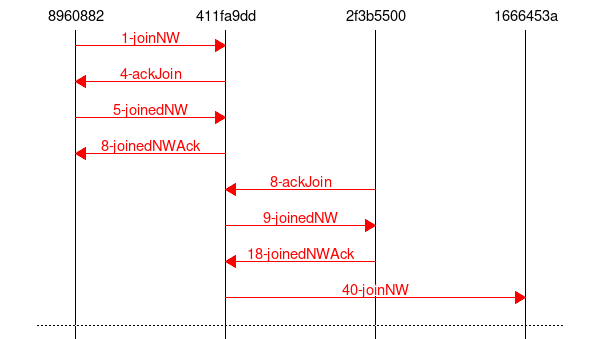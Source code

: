 msc { 
8960882,411fa9dd,2f3b5500,1666453a;

8960882=>411fa9dd [label="1-joinNW", textcolor="red", linecolor="red"];
411fa9dd=>8960882 [label="4-ackJoin", textcolor="red", linecolor="red"];
8960882=>411fa9dd [label="5-joinedNW", textcolor="red", linecolor="red"];
411fa9dd=>8960882 [label="8-joinedNWAck", textcolor="red", linecolor="red"];
2f3b5500=>411fa9dd [label="8-ackJoin", textcolor="red", linecolor="red"];
411fa9dd=>2f3b5500 [label="9-joinedNW", textcolor="red", linecolor="red"];
2f3b5500=>411fa9dd [label="18-joinedNWAck", textcolor="red", linecolor="red"];
411fa9dd=>1666453a [label="40-joinNW", textcolor="red", linecolor="red"];
---;
}
